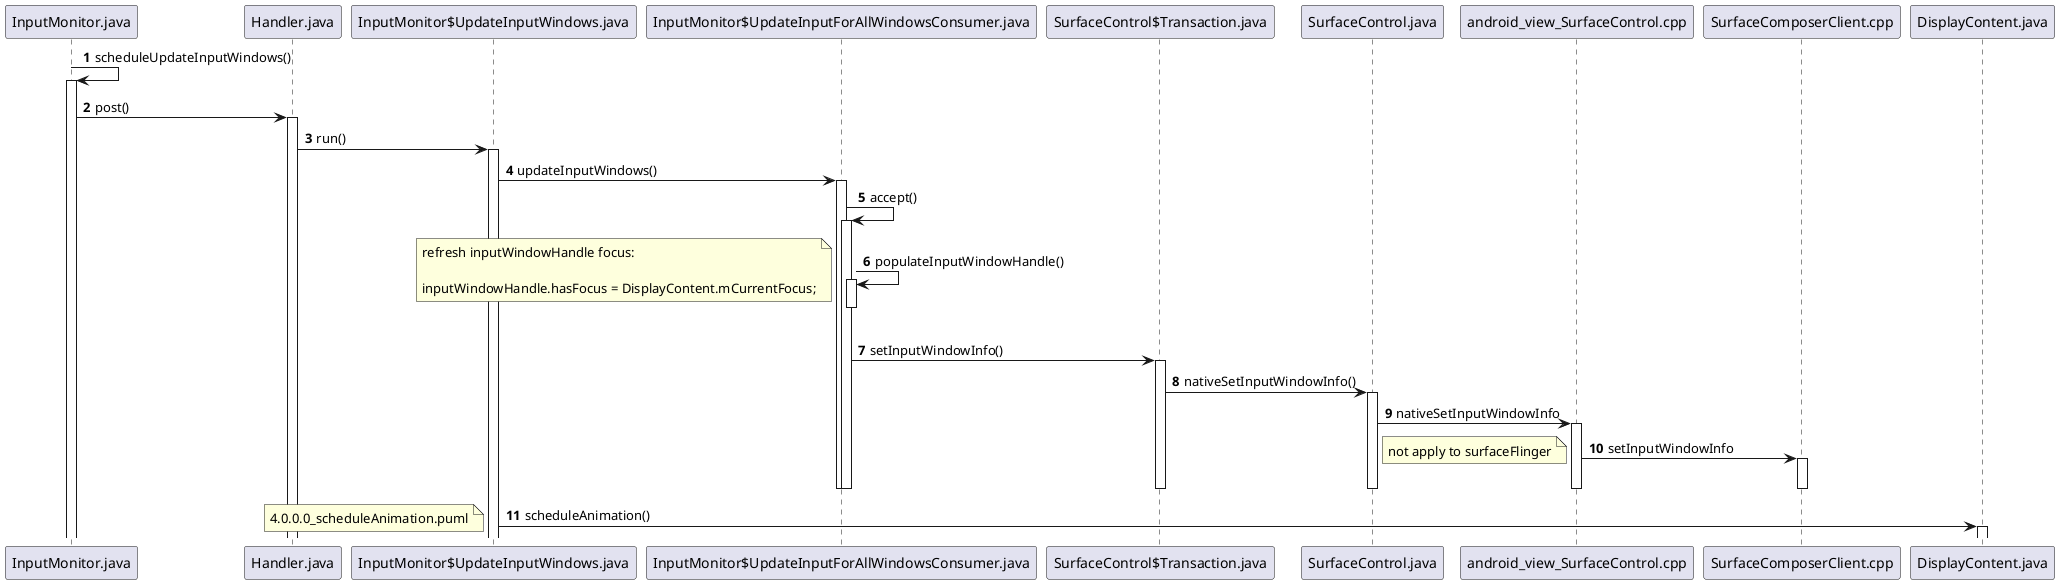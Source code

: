 @startuml
'https://plantuml.com/sequence-diagram

autonumber

InputMonitor.java -> InputMonitor.java: scheduleUpdateInputWindows()
activate InputMonitor.java
InputMonitor.java -> Handler.java: post()
activate Handler.java
Handler.java -> "InputMonitor$UpdateInputWindows.java": run()
activate "InputMonitor$UpdateInputWindows.java"
"InputMonitor$UpdateInputWindows.java" -> "InputMonitor$UpdateInputForAllWindowsConsumer.java": updateInputWindows()
activate "InputMonitor$UpdateInputForAllWindowsConsumer.java"
"InputMonitor$UpdateInputForAllWindowsConsumer.java" -> "InputMonitor$UpdateInputForAllWindowsConsumer.java": accept()
activate "InputMonitor$UpdateInputForAllWindowsConsumer.java"
"InputMonitor$UpdateInputForAllWindowsConsumer.java" -> "InputMonitor$UpdateInputForAllWindowsConsumer.java": populateInputWindowHandle()
activate "InputMonitor$UpdateInputForAllWindowsConsumer.java"
deactivate "InputMonitor$UpdateInputForAllWindowsConsumer.java"
note left
refresh inputWindowHandle focus:

inputWindowHandle.hasFocus = DisplayContent.mCurrentFocus;
end note

"InputMonitor$UpdateInputForAllWindowsConsumer.java" -> "SurfaceControl$Transaction.java": setInputWindowInfo()
activate "SurfaceControl$Transaction.java"
"SurfaceControl$Transaction.java" -> SurfaceControl.java: nativeSetInputWindowInfo()
activate SurfaceControl.java

SurfaceControl.java -> android_view_SurfaceControl.cpp: nativeSetInputWindowInfo
activate android_view_SurfaceControl.cpp
android_view_SurfaceControl.cpp -> SurfaceComposerClient.cpp: setInputWindowInfo
activate SurfaceComposerClient.cpp
deactivate SurfaceComposerClient.cpp
deactivate android_view_SurfaceControl.cpp
deactivate SurfaceControl.java
deactivate "SurfaceControl$Transaction.java"
deactivate "InputMonitor$UpdateInputForAllWindowsConsumer.java"
deactivate "InputMonitor$UpdateInputForAllWindowsConsumer.java"


note left
not apply to surfaceFlinger
end note

"InputMonitor$UpdateInputWindows.java" -> DisplayContent.java: scheduleAnimation()
activate DisplayContent.java

note left
4.0.0.0_scheduleAnimation.puml
end note

@enduml